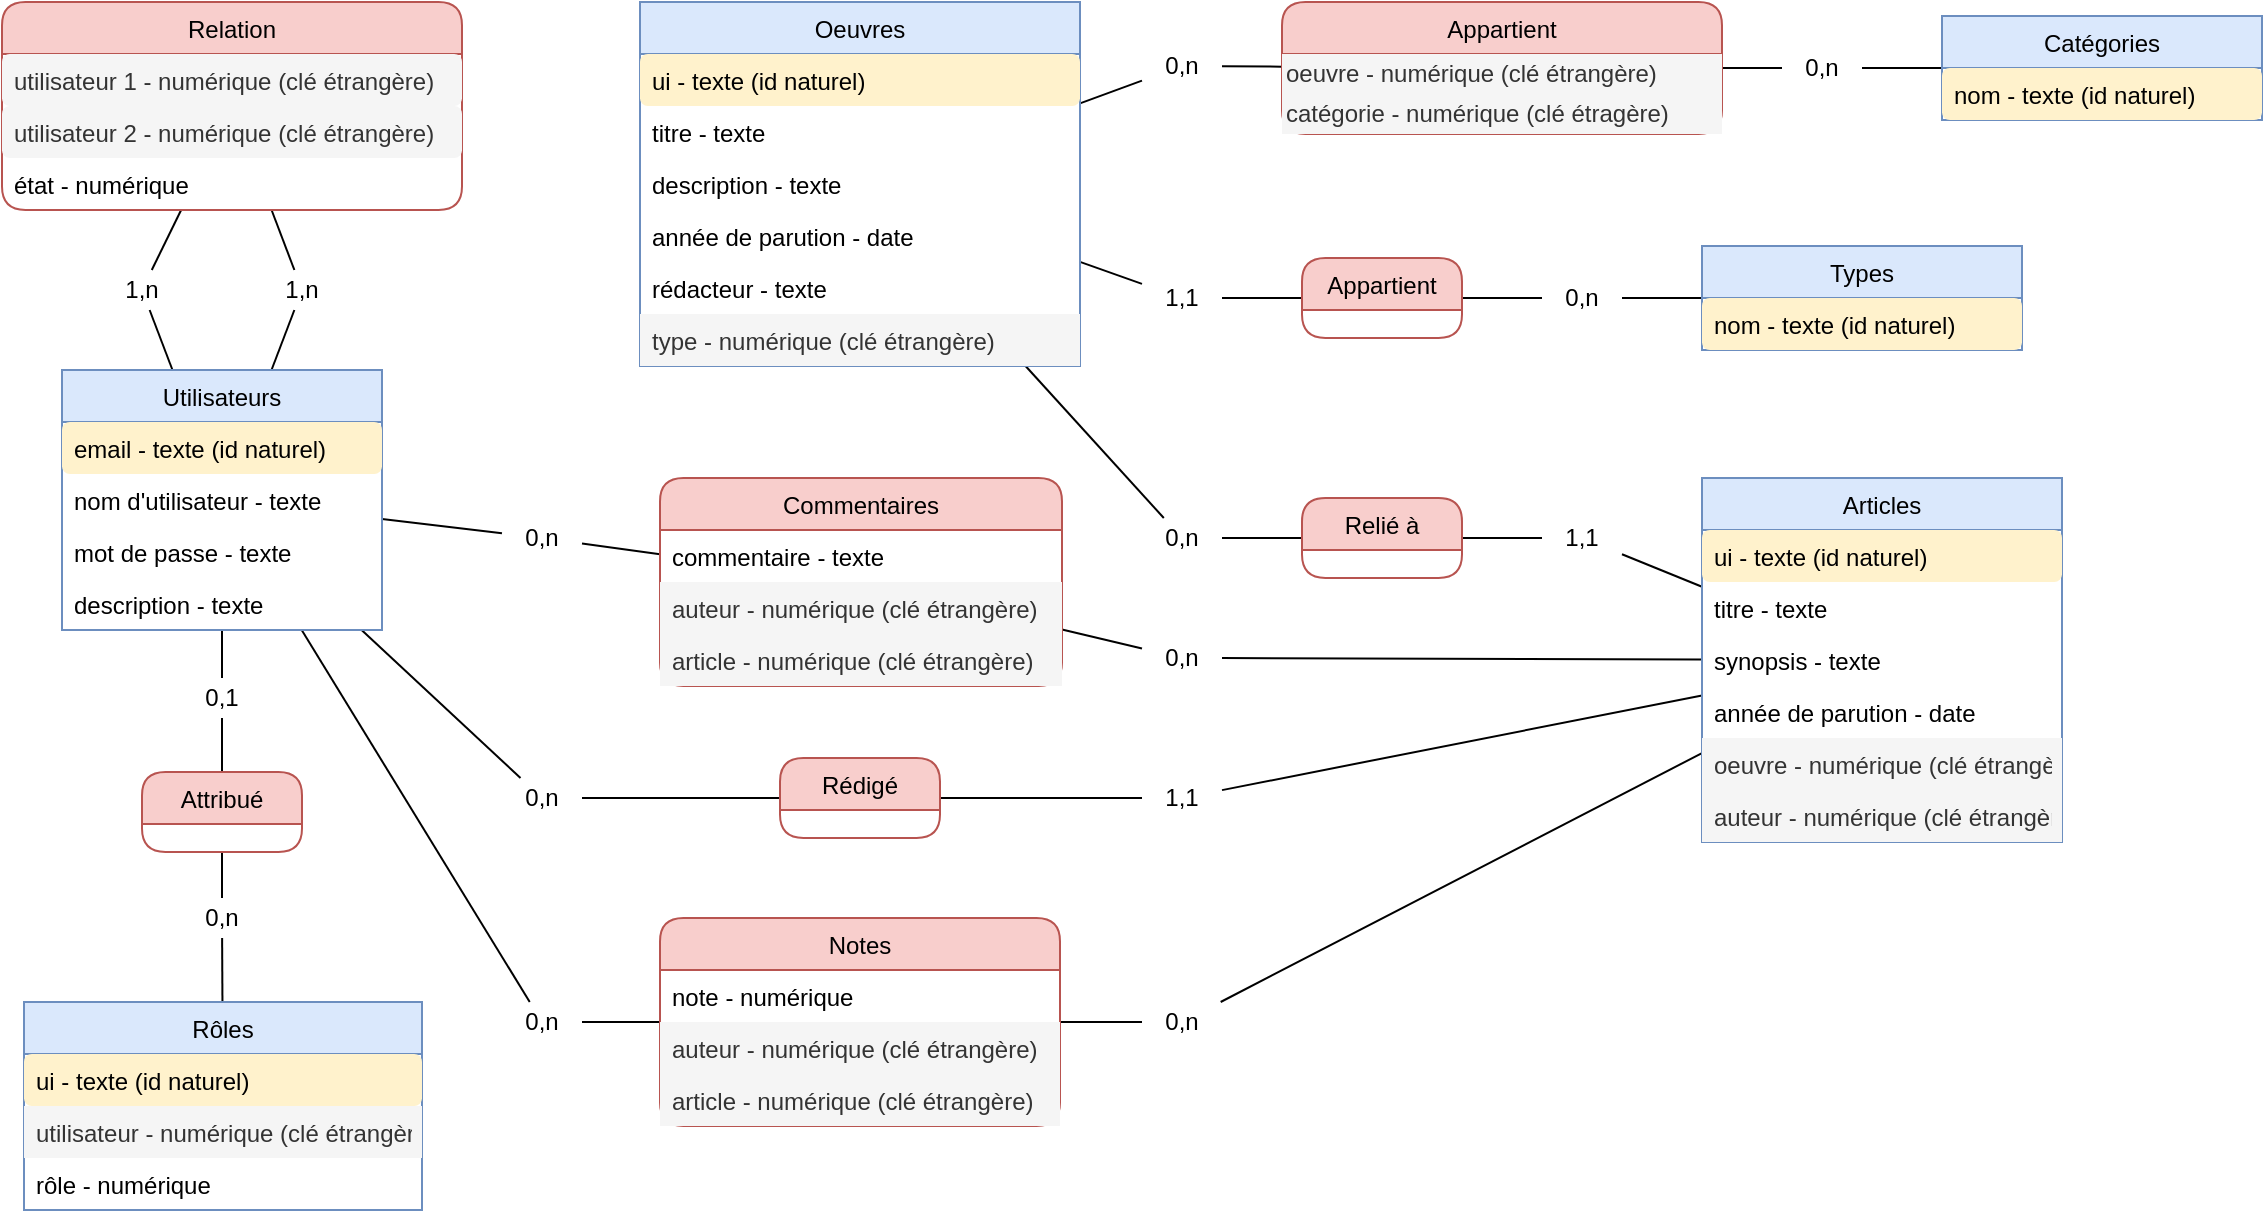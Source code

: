 <mxfile version="12.9.9" type="device"><diagram id="rgYqjdOzjrFk8tCGsVnQ" name="Page-1"><mxGraphModel dx="1810" dy="1343" grid="1" gridSize="10" guides="1" tooltips="1" connect="1" arrows="1" fold="1" page="1" pageScale="1" pageWidth="1169" pageHeight="827" math="0" shadow="0"><root><mxCell id="0"/><mxCell id="1" parent="0"/><mxCell id="88NDeCI2T-r8Wqjc7Tor-28" value="" style="endArrow=none;html=1;noEdgeStyle=1;" parent="1" source="88NDeCI2T-r8Wqjc7Tor-127" target="88NDeCI2T-r8Wqjc7Tor-65" edge="1"><mxGeometry width="50" height="50" relative="1" as="geometry"><mxPoint x="620" y="425.5" as="sourcePoint"/><mxPoint x="670" y="375.5" as="targetPoint"/></mxGeometry></mxCell><mxCell id="88NDeCI2T-r8Wqjc7Tor-29" value="" style="endArrow=none;html=1;noEdgeStyle=1;" parent="1" source="88NDeCI2T-r8Wqjc7Tor-123" target="88NDeCI2T-r8Wqjc7Tor-69" edge="1"><mxGeometry width="50" height="50" relative="1" as="geometry"><mxPoint x="770" y="290.25" as="sourcePoint"/><mxPoint x="930" y="309.75" as="targetPoint"/></mxGeometry></mxCell><mxCell id="88NDeCI2T-r8Wqjc7Tor-30" value="" style="endArrow=none;html=1;noEdgeStyle=1;" parent="1" source="88NDeCI2T-r8Wqjc7Tor-117" target="88NDeCI2T-r8Wqjc7Tor-35" edge="1"><mxGeometry width="50" height="50" relative="1" as="geometry"><mxPoint x="750" y="435.25" as="sourcePoint"/><mxPoint x="840" y="660" as="targetPoint"/></mxGeometry></mxCell><mxCell id="88NDeCI2T-r8Wqjc7Tor-38" value="" style="endArrow=none;html=1;noEdgeStyle=1;" parent="1" source="88NDeCI2T-r8Wqjc7Tor-119" target="88NDeCI2T-r8Wqjc7Tor-35" edge="1"><mxGeometry width="50" height="50" relative="1" as="geometry"><mxPoint x="690" y="561.1" as="sourcePoint"/><mxPoint x="750.458" y="521.5" as="targetPoint"/></mxGeometry></mxCell><mxCell id="88NDeCI2T-r8Wqjc7Tor-41" value="" style="endArrow=none;html=1;noEdgeStyle=1;" parent="1" source="88NDeCI2T-r8Wqjc7Tor-105" target="88NDeCI2T-r8Wqjc7Tor-20" edge="1"><mxGeometry width="50" height="50" relative="1" as="geometry"><mxPoint x="550" y="674.171" as="sourcePoint"/><mxPoint x="326.78" y="489" as="targetPoint"/></mxGeometry></mxCell><mxCell id="88NDeCI2T-r8Wqjc7Tor-42" value="" style="endArrow=none;html=1;noEdgeStyle=1;" parent="1" source="88NDeCI2T-r8Wqjc7Tor-109" target="88NDeCI2T-r8Wqjc7Tor-72" edge="1"><mxGeometry width="50" height="50" relative="1" as="geometry"><mxPoint x="201.08" y="469" as="sourcePoint"/><mxPoint x="208.92" y="515.0" as="targetPoint"/></mxGeometry></mxCell><mxCell id="88NDeCI2T-r8Wqjc7Tor-59" value="" style="endArrow=none;html=1;noEdgeStyle=1;" parent="1" source="88NDeCI2T-r8Wqjc7Tor-89" target="88NDeCI2T-r8Wqjc7Tor-85" edge="1"><mxGeometry width="50" height="50" relative="1" as="geometry"><mxPoint x="270" y="369.0" as="sourcePoint"/><mxPoint x="190" y="373" as="targetPoint"/></mxGeometry></mxCell><mxCell id="88NDeCI2T-r8Wqjc7Tor-68" value="" style="endArrow=none;html=1;noEdgeStyle=1;" parent="1" source="88NDeCI2T-r8Wqjc7Tor-129" target="88NDeCI2T-r8Wqjc7Tor-65" edge="1"><mxGeometry width="50" height="50" relative="1" as="geometry"><mxPoint x="770" y="240.9" as="sourcePoint"/><mxPoint x="850" y="201.3" as="targetPoint"/></mxGeometry></mxCell><mxCell id="88NDeCI2T-r8Wqjc7Tor-71" value="" style="endArrow=none;html=1;noEdgeStyle=1;" parent="1" source="88NDeCI2T-r8Wqjc7Tor-125" target="88NDeCI2T-r8Wqjc7Tor-69" edge="1"><mxGeometry width="50" height="50" relative="1" as="geometry"><mxPoint x="770" y="280.5" as="sourcePoint"/><mxPoint x="850" y="280.5" as="targetPoint"/></mxGeometry></mxCell><mxCell id="88NDeCI2T-r8Wqjc7Tor-74" value="" style="endArrow=none;html=1;noEdgeStyle=1;" parent="1" source="88NDeCI2T-r8Wqjc7Tor-111" target="88NDeCI2T-r8Wqjc7Tor-72" edge="1"><mxGeometry width="50" height="50" relative="1" as="geometry"><mxPoint x="422.5" y="430" as="sourcePoint"/><mxPoint x="457.0" y="499.0" as="targetPoint"/></mxGeometry></mxCell><mxCell id="88NDeCI2T-r8Wqjc7Tor-80" value="" style="endArrow=none;html=1;noEdgeStyle=1;" parent="1" source="88NDeCI2T-r8Wqjc7Tor-115" target="88NDeCI2T-r8Wqjc7Tor-2" edge="1"><mxGeometry width="50" height="50" relative="1" as="geometry"><mxPoint x="550" y="684.0" as="sourcePoint"/><mxPoint x="490" y="729" as="targetPoint"/></mxGeometry></mxCell><mxCell id="88NDeCI2T-r8Wqjc7Tor-83" value="" style="endArrow=none;html=1;noEdgeStyle=1;" parent="1" source="88NDeCI2T-r8Wqjc7Tor-95" target="88NDeCI2T-r8Wqjc7Tor-13" edge="1"><mxGeometry width="50" height="50" relative="1" as="geometry"><mxPoint x="310" y="427" as="sourcePoint"/><mxPoint x="520.625" y="404" as="targetPoint"/></mxGeometry></mxCell><mxCell id="88NDeCI2T-r8Wqjc7Tor-87" value="" style="endArrow=none;html=1;noEdgeStyle=1;" parent="1" source="88NDeCI2T-r8Wqjc7Tor-91" target="88NDeCI2T-r8Wqjc7Tor-85" edge="1"><mxGeometry width="50" height="50" relative="1" as="geometry"><mxPoint x="292.123" y="430" as="sourcePoint"/><mxPoint x="243.151" y="485" as="targetPoint"/></mxGeometry></mxCell><mxCell id="88NDeCI2T-r8Wqjc7Tor-89" value="0,1" style="text;html=1;strokeColor=none;fillColor=none;align=center;verticalAlign=middle;whiteSpace=wrap;rounded=0;" parent="1" vertex="1"><mxGeometry x="720" y="780" width="40" height="20" as="geometry"/></mxCell><mxCell id="88NDeCI2T-r8Wqjc7Tor-90" value="" style="endArrow=none;html=1;noEdgeStyle=1;" parent="1" source="e8f-kxlMk1hAoLejaDmh-24" target="88NDeCI2T-r8Wqjc7Tor-89" edge="1"><mxGeometry width="50" height="50" relative="1" as="geometry"><mxPoint x="260" y="371" as="sourcePoint"/><mxPoint x="180" y="387.0" as="targetPoint"/></mxGeometry></mxCell><mxCell id="88NDeCI2T-r8Wqjc7Tor-91" value="0,n" style="text;html=1;strokeColor=none;fillColor=none;align=center;verticalAlign=middle;whiteSpace=wrap;rounded=0;" parent="1" vertex="1"><mxGeometry x="720" y="890" width="40" height="20" as="geometry"/></mxCell><mxCell id="88NDeCI2T-r8Wqjc7Tor-92" value="" style="endArrow=none;html=1;noEdgeStyle=1;" parent="1" source="88NDeCI2T-r8Wqjc7Tor-54" target="88NDeCI2T-r8Wqjc7Tor-91" edge="1"><mxGeometry width="50" height="50" relative="1" as="geometry"><mxPoint x="20" y="410.6" as="sourcePoint"/><mxPoint x="100" y="400.2" as="targetPoint"/></mxGeometry></mxCell><mxCell id="88NDeCI2T-r8Wqjc7Tor-95" value="0,n" style="text;html=1;strokeColor=none;fillColor=none;align=center;verticalAlign=middle;whiteSpace=wrap;rounded=0;" parent="1" vertex="1"><mxGeometry x="880" y="700" width="40" height="20" as="geometry"/></mxCell><mxCell id="88NDeCI2T-r8Wqjc7Tor-96" value="" style="endArrow=none;html=1;noEdgeStyle=1;" parent="1" source="e8f-kxlMk1hAoLejaDmh-24" target="88NDeCI2T-r8Wqjc7Tor-95" edge="1"><mxGeometry width="50" height="50" relative="1" as="geometry"><mxPoint x="300" y="307.0" as="sourcePoint"/><mxPoint x="220" y="259.0" as="targetPoint"/></mxGeometry></mxCell><mxCell id="88NDeCI2T-r8Wqjc7Tor-99" value="1,n" style="text;html=1;strokeColor=none;fillColor=none;align=center;verticalAlign=middle;whiteSpace=wrap;rounded=0;" parent="1" vertex="1"><mxGeometry x="760" y="576" width="40" height="20" as="geometry"/></mxCell><mxCell id="88NDeCI2T-r8Wqjc7Tor-100" value="" style="endArrow=none;html=1;noEdgeStyle=1;" parent="1" source="e8f-kxlMk1hAoLejaDmh-24" target="88NDeCI2T-r8Wqjc7Tor-99" edge="1"><mxGeometry width="50" height="50" relative="1" as="geometry"><mxPoint x="285.172" y="156" as="sourcePoint"/><mxPoint x="287.551" y="59" as="targetPoint"/><Array as="points"/></mxGeometry></mxCell><mxCell id="88NDeCI2T-r8Wqjc7Tor-101" value="" style="endArrow=none;html=1;noEdgeStyle=1;" parent="1" source="88NDeCI2T-r8Wqjc7Tor-45" target="88NDeCI2T-r8Wqjc7Tor-99" edge="1"><mxGeometry width="50" height="50" relative="1" as="geometry"><mxPoint x="295.932" y="166" as="sourcePoint"/><mxPoint x="266.78" y="123" as="targetPoint"/><Array as="points"/></mxGeometry></mxCell><mxCell id="88NDeCI2T-r8Wqjc7Tor-102" value="1,n" style="text;html=1;strokeColor=none;fillColor=none;align=center;verticalAlign=middle;whiteSpace=wrap;rounded=0;" parent="1" vertex="1"><mxGeometry x="680" y="576" width="40" height="20" as="geometry"/></mxCell><mxCell id="88NDeCI2T-r8Wqjc7Tor-103" value="" style="endArrow=none;html=1;noEdgeStyle=1;" parent="1" source="88NDeCI2T-r8Wqjc7Tor-45" target="88NDeCI2T-r8Wqjc7Tor-102" edge="1"><mxGeometry width="50" height="50" relative="1" as="geometry"><mxPoint x="296.667" y="69" as="sourcePoint"/><mxPoint x="268.333" y="103" as="targetPoint"/><Array as="points"/></mxGeometry></mxCell><mxCell id="88NDeCI2T-r8Wqjc7Tor-104" value="" style="endArrow=none;html=1;noEdgeStyle=1;" parent="1" source="e8f-kxlMk1hAoLejaDmh-24" target="88NDeCI2T-r8Wqjc7Tor-102" edge="1"><mxGeometry width="50" height="50" relative="1" as="geometry"><mxPoint x="377.526" y="69" as="sourcePoint"/><mxPoint x="402.784" y="104" as="targetPoint"/><Array as="points"/></mxGeometry></mxCell><mxCell id="88NDeCI2T-r8Wqjc7Tor-105" value="0,n" style="text;html=1;strokeColor=none;fillColor=none;align=center;verticalAlign=middle;whiteSpace=wrap;rounded=0;" parent="1" vertex="1"><mxGeometry x="880" y="942" width="40" height="20" as="geometry"/></mxCell><mxCell id="88NDeCI2T-r8Wqjc7Tor-106" value="" style="endArrow=none;html=1;noEdgeStyle=1;" parent="1" source="e8f-kxlMk1hAoLejaDmh-24" target="88NDeCI2T-r8Wqjc7Tor-105" edge="1"><mxGeometry width="50" height="50" relative="1" as="geometry"><mxPoint x="380" y="420" as="sourcePoint"/><mxPoint x="380" y="489.0" as="targetPoint"/></mxGeometry></mxCell><mxCell id="88NDeCI2T-r8Wqjc7Tor-109" value="0,n" style="text;html=1;strokeColor=none;fillColor=none;align=center;verticalAlign=middle;whiteSpace=wrap;rounded=0;" parent="1" vertex="1"><mxGeometry x="880" y="830" width="40" height="20" as="geometry"/></mxCell><mxCell id="88NDeCI2T-r8Wqjc7Tor-110" value="" style="endArrow=none;html=1;noEdgeStyle=1;" parent="1" source="e8f-kxlMk1hAoLejaDmh-24" target="88NDeCI2T-r8Wqjc7Tor-109" edge="1"><mxGeometry width="50" height="50" relative="1" as="geometry"><mxPoint x="376.562" y="420" as="sourcePoint"/><mxPoint x="851.946" y="830" as="targetPoint"/></mxGeometry></mxCell><mxCell id="88NDeCI2T-r8Wqjc7Tor-111" value="1,1" style="text;html=1;strokeColor=none;fillColor=none;align=center;verticalAlign=middle;whiteSpace=wrap;rounded=0;" parent="1" vertex="1"><mxGeometry x="1200" y="830" width="40" height="20" as="geometry"/></mxCell><mxCell id="88NDeCI2T-r8Wqjc7Tor-112" value="" style="endArrow=none;html=1;noEdgeStyle=1;" parent="1" source="88NDeCI2T-r8Wqjc7Tor-2" target="88NDeCI2T-r8Wqjc7Tor-111" edge="1"><mxGeometry width="50" height="50" relative="1" as="geometry"><mxPoint x="700" y="642.613" as="sourcePoint"/><mxPoint x="510" y="537.194" as="targetPoint"/></mxGeometry></mxCell><mxCell id="88NDeCI2T-r8Wqjc7Tor-115" value="0,n" style="text;html=1;strokeColor=none;fillColor=none;align=center;verticalAlign=middle;whiteSpace=wrap;rounded=0;" parent="1" vertex="1"><mxGeometry x="1200" y="942" width="40" height="20" as="geometry"/></mxCell><mxCell id="88NDeCI2T-r8Wqjc7Tor-116" value="" style="endArrow=none;html=1;noEdgeStyle=1;" parent="1" source="88NDeCI2T-r8Wqjc7Tor-20" target="88NDeCI2T-r8Wqjc7Tor-115" edge="1"><mxGeometry width="50" height="50" relative="1" as="geometry"><mxPoint x="560" y="668.5" as="sourcePoint"/><mxPoint x="700" y="681.8" as="targetPoint"/></mxGeometry></mxCell><mxCell id="88NDeCI2T-r8Wqjc7Tor-117" value="1,1" style="text;html=1;strokeColor=none;fillColor=none;align=center;verticalAlign=middle;whiteSpace=wrap;rounded=0;" parent="1" vertex="1"><mxGeometry x="1400" y="700" width="40" height="20" as="geometry"/></mxCell><mxCell id="88NDeCI2T-r8Wqjc7Tor-118" value="" style="endArrow=none;html=1;noEdgeStyle=1;" parent="1" source="88NDeCI2T-r8Wqjc7Tor-2" target="88NDeCI2T-r8Wqjc7Tor-117" edge="1"><mxGeometry width="50" height="50" relative="1" as="geometry"><mxPoint x="827.035" y="609" as="sourcePoint"/><mxPoint x="876.482" y="527" as="targetPoint"/></mxGeometry></mxCell><mxCell id="88NDeCI2T-r8Wqjc7Tor-119" value="0,n" style="text;html=1;strokeColor=none;fillColor=none;align=center;verticalAlign=middle;whiteSpace=wrap;rounded=0;" parent="1" vertex="1"><mxGeometry x="1200" y="700" width="40" height="20" as="geometry"/></mxCell><mxCell id="88NDeCI2T-r8Wqjc7Tor-120" value="" style="endArrow=none;html=1;noEdgeStyle=1;" parent="1" source="e8f-kxlMk1hAoLejaDmh-10" target="88NDeCI2T-r8Wqjc7Tor-119" edge="1"><mxGeometry width="50" height="50" relative="1" as="geometry"><mxPoint x="760" y="301.5" as="sourcePoint"/><mxPoint x="840" y="332.5" as="targetPoint"/></mxGeometry></mxCell><mxCell id="88NDeCI2T-r8Wqjc7Tor-123" value="1,1" style="text;html=1;strokeColor=none;fillColor=none;align=center;verticalAlign=middle;whiteSpace=wrap;rounded=0;" parent="1" vertex="1"><mxGeometry x="1200" y="580" width="40" height="20" as="geometry"/></mxCell><mxCell id="88NDeCI2T-r8Wqjc7Tor-124" value="" style="endArrow=none;html=1;noEdgeStyle=1;" parent="1" source="e8f-kxlMk1hAoLejaDmh-10" target="88NDeCI2T-r8Wqjc7Tor-123" edge="1"><mxGeometry width="50" height="50" relative="1" as="geometry"><mxPoint x="760" y="270.5" as="sourcePoint"/><mxPoint x="840" y="270.5" as="targetPoint"/></mxGeometry></mxCell><mxCell id="88NDeCI2T-r8Wqjc7Tor-125" value="0,n" style="text;html=1;strokeColor=none;fillColor=none;align=center;verticalAlign=middle;whiteSpace=wrap;rounded=0;" parent="1" vertex="1"><mxGeometry x="1400" y="580" width="40" height="20" as="geometry"/></mxCell><mxCell id="88NDeCI2T-r8Wqjc7Tor-126" value="" style="endArrow=none;html=1;noEdgeStyle=1;" parent="1" source="e8f-kxlMk1hAoLejaDmh-22" target="88NDeCI2T-r8Wqjc7Tor-125" edge="1"><mxGeometry width="50" height="50" relative="1" as="geometry"><mxPoint x="1000" y="270.5" as="sourcePoint"/><mxPoint x="920" y="270.5" as="targetPoint"/></mxGeometry></mxCell><mxCell id="88NDeCI2T-r8Wqjc7Tor-127" value="0,n" style="text;html=1;strokeColor=none;fillColor=none;align=center;verticalAlign=middle;whiteSpace=wrap;rounded=0;" parent="1" vertex="1"><mxGeometry x="1200" y="464" width="40" height="20" as="geometry"/></mxCell><mxCell id="88NDeCI2T-r8Wqjc7Tor-128" value="" style="endArrow=none;html=1;noEdgeStyle=1;" parent="1" source="e8f-kxlMk1hAoLejaDmh-10" target="88NDeCI2T-r8Wqjc7Tor-127" edge="1"><mxGeometry width="50" height="50" relative="1" as="geometry"><mxPoint x="760" y="238.9" as="sourcePoint"/><mxPoint x="840" y="207.3" as="targetPoint"/></mxGeometry></mxCell><mxCell id="88NDeCI2T-r8Wqjc7Tor-129" value="0,n" style="text;html=1;strokeColor=none;fillColor=none;align=center;verticalAlign=middle;whiteSpace=wrap;rounded=0;" parent="1" vertex="1"><mxGeometry x="1520" y="465" width="40" height="20" as="geometry"/></mxCell><mxCell id="88NDeCI2T-r8Wqjc7Tor-130" value="" style="endArrow=none;html=1;noEdgeStyle=1;" parent="1" source="e8f-kxlMk1hAoLejaDmh-18" target="88NDeCI2T-r8Wqjc7Tor-129" edge="1"><mxGeometry width="50" height="50" relative="1" as="geometry"><mxPoint x="1120" y="191.5" as="sourcePoint"/><mxPoint x="1040" y="191.5" as="targetPoint"/></mxGeometry></mxCell><mxCell id="Q_w0hmcS8CFqG2pp0xsS-3" value="" style="endArrow=none;html=1;noEdgeStyle=1;" edge="1" parent="1" source="Q_w0hmcS8CFqG2pp0xsS-2" target="88NDeCI2T-r8Wqjc7Tor-13"><mxGeometry width="50" height="50" relative="1" as="geometry"><mxPoint x="530" y="440" as="sourcePoint"/><mxPoint x="580" y="390" as="targetPoint"/></mxGeometry></mxCell><mxCell id="Q_w0hmcS8CFqG2pp0xsS-2" value="0,n" style="text;html=1;strokeColor=none;fillColor=none;align=center;verticalAlign=middle;whiteSpace=wrap;rounded=0;" vertex="1" parent="1"><mxGeometry x="1200" y="760" width="40" height="20" as="geometry"/></mxCell><mxCell id="Q_w0hmcS8CFqG2pp0xsS-4" value="" style="endArrow=none;html=1;noEdgeStyle=1;" edge="1" parent="1" source="88NDeCI2T-r8Wqjc7Tor-2" target="Q_w0hmcS8CFqG2pp0xsS-2"><mxGeometry width="50" height="50" relative="1" as="geometry"><mxPoint x="765.584" y="560" as="sourcePoint"/><mxPoint x="707.523" y="489" as="targetPoint"/></mxGeometry></mxCell><mxCell id="88NDeCI2T-r8Wqjc7Tor-69" value="Appartient" style="swimlane;fontStyle=0;childLayout=stackLayout;horizontal=1;startSize=26;fillColor=#f8cecc;horizontalStack=0;resizeParent=1;resizeParentMax=0;resizeLast=0;collapsible=1;marginBottom=0;strokeColor=#b85450;rounded=1;" parent="1" vertex="1"><mxGeometry x="1280" y="570" width="80" height="40" as="geometry"><mxRectangle x="740" y="70" width="90" height="26" as="alternateBounds"/></mxGeometry></mxCell><mxCell id="e8f-kxlMk1hAoLejaDmh-22" value="Types" style="swimlane;fontStyle=0;childLayout=stackLayout;horizontal=1;startSize=26;fillColor=#dae8fc;horizontalStack=0;resizeParent=1;resizeParentMax=0;resizeLast=0;collapsible=1;marginBottom=0;strokeColor=#6c8ebf;rounded=0;" parent="1" vertex="1"><mxGeometry x="1480" y="564" width="160" height="52" as="geometry"/></mxCell><mxCell id="e8f-kxlMk1hAoLejaDmh-23" value="nom - texte (id naturel)" style="text;strokeColor=none;fillColor=#fff2cc;align=left;verticalAlign=top;spacingLeft=4;spacingRight=4;overflow=hidden;rotatable=0;points=[[0,0.5],[1,0.5]];portConstraint=eastwest;rounded=1;" parent="e8f-kxlMk1hAoLejaDmh-22" vertex="1"><mxGeometry y="26" width="160" height="26" as="geometry"/></mxCell><mxCell id="88NDeCI2T-r8Wqjc7Tor-2" value="Articles" style="swimlane;fontStyle=0;childLayout=stackLayout;horizontal=1;startSize=26;fillColor=#dae8fc;horizontalStack=0;resizeParent=1;resizeParentMax=0;resizeLast=0;collapsible=1;marginBottom=0;strokeColor=#6c8ebf;rounded=0;" parent="1" vertex="1"><mxGeometry x="1480" y="680" width="180" height="182" as="geometry"/></mxCell><mxCell id="88NDeCI2T-r8Wqjc7Tor-18" value="ui - texte (id naturel)" style="text;strokeColor=none;fillColor=#fff2cc;align=left;verticalAlign=top;spacingLeft=4;spacingRight=4;overflow=hidden;rotatable=0;points=[[0,0.5],[1,0.5]];portConstraint=eastwest;rounded=1;" parent="88NDeCI2T-r8Wqjc7Tor-2" vertex="1"><mxGeometry y="26" width="180" height="26" as="geometry"/></mxCell><mxCell id="88NDeCI2T-r8Wqjc7Tor-3" value="titre - texte" style="text;strokeColor=none;fillColor=none;align=left;verticalAlign=top;spacingLeft=4;spacingRight=4;overflow=hidden;rotatable=0;points=[[0,0.5],[1,0.5]];portConstraint=eastwest;" parent="88NDeCI2T-r8Wqjc7Tor-2" vertex="1"><mxGeometry y="52" width="180" height="26" as="geometry"/></mxCell><mxCell id="88NDeCI2T-r8Wqjc7Tor-4" value="synopsis - texte" style="text;strokeColor=none;fillColor=none;align=left;verticalAlign=top;spacingLeft=4;spacingRight=4;overflow=hidden;rotatable=0;points=[[0,0.5],[1,0.5]];portConstraint=eastwest;" parent="88NDeCI2T-r8Wqjc7Tor-2" vertex="1"><mxGeometry y="78" width="180" height="26" as="geometry"/></mxCell><mxCell id="88NDeCI2T-r8Wqjc7Tor-12" value="année de parution - date" style="text;strokeColor=none;fillColor=none;align=left;verticalAlign=top;spacingLeft=4;spacingRight=4;overflow=hidden;rotatable=0;points=[[0,0.5],[1,0.5]];portConstraint=eastwest;" parent="88NDeCI2T-r8Wqjc7Tor-2" vertex="1"><mxGeometry y="104" width="180" height="26" as="geometry"/></mxCell><mxCell id="88NDeCI2T-r8Wqjc7Tor-8" value="oeuvre - numérique (clé étrangère)" style="text;strokeColor=none;fillColor=#f5f5f5;align=left;verticalAlign=top;spacingLeft=4;spacingRight=4;overflow=hidden;rotatable=0;points=[[0,0.5],[1,0.5]];portConstraint=eastwest;fontColor=#333333;" parent="88NDeCI2T-r8Wqjc7Tor-2" vertex="1"><mxGeometry y="130" width="180" height="26" as="geometry"/></mxCell><mxCell id="88NDeCI2T-r8Wqjc7Tor-122" value="auteur - numérique (clé étrangère)" style="text;strokeColor=none;fillColor=#f5f5f5;align=left;verticalAlign=top;spacingLeft=4;spacingRight=4;overflow=hidden;rotatable=0;points=[[0,0.5],[1,0.5]];portConstraint=eastwest;fontColor=#333333;" parent="88NDeCI2T-r8Wqjc7Tor-2" vertex="1"><mxGeometry y="156" width="180" height="26" as="geometry"/></mxCell><mxCell id="88NDeCI2T-r8Wqjc7Tor-35" value="Relié à" style="swimlane;fontStyle=0;childLayout=stackLayout;horizontal=1;startSize=26;fillColor=#f8cecc;horizontalStack=0;resizeParent=1;resizeParentMax=0;resizeLast=0;collapsible=1;marginBottom=0;strokeColor=#b85450;rounded=1;" parent="1" vertex="1"><mxGeometry x="1280" y="690" width="80" height="40" as="geometry"/></mxCell><mxCell id="e8f-kxlMk1hAoLejaDmh-10" value="Oeuvres" style="swimlane;fontStyle=0;childLayout=stackLayout;horizontal=1;startSize=26;fillColor=#dae8fc;horizontalStack=0;resizeParent=1;resizeParentMax=0;resizeLast=0;collapsible=1;marginBottom=0;strokeColor=#6c8ebf;rounded=0;" parent="1" vertex="1"><mxGeometry x="949" y="442" width="220" height="182" as="geometry"/></mxCell><mxCell id="88NDeCI2T-r8Wqjc7Tor-19" value="ui - texte (id naturel)" style="text;strokeColor=none;fillColor=#fff2cc;align=left;verticalAlign=top;spacingLeft=4;spacingRight=4;overflow=hidden;rotatable=0;points=[[0,0.5],[1,0.5]];portConstraint=eastwest;rounded=1;" parent="e8f-kxlMk1hAoLejaDmh-10" vertex="1"><mxGeometry y="26" width="220" height="26" as="geometry"/></mxCell><mxCell id="e8f-kxlMk1hAoLejaDmh-11" value="titre - texte" style="text;strokeColor=none;fillColor=none;align=left;verticalAlign=top;spacingLeft=4;spacingRight=4;overflow=hidden;rotatable=0;points=[[0,0.5],[1,0.5]];portConstraint=eastwest;" parent="e8f-kxlMk1hAoLejaDmh-10" vertex="1"><mxGeometry y="52" width="220" height="26" as="geometry"/></mxCell><mxCell id="e8f-kxlMk1hAoLejaDmh-12" value="description - texte" style="text;strokeColor=none;fillColor=none;align=left;verticalAlign=top;spacingLeft=4;spacingRight=4;overflow=hidden;rotatable=0;points=[[0,0.5],[1,0.5]];portConstraint=eastwest;" parent="e8f-kxlMk1hAoLejaDmh-10" vertex="1"><mxGeometry y="78" width="220" height="26" as="geometry"/></mxCell><mxCell id="88NDeCI2T-r8Wqjc7Tor-10" value="année de parution - date" style="text;strokeColor=none;fillColor=none;align=left;verticalAlign=top;spacingLeft=4;spacingRight=4;overflow=hidden;rotatable=0;points=[[0,0.5],[1,0.5]];portConstraint=eastwest;" parent="e8f-kxlMk1hAoLejaDmh-10" vertex="1"><mxGeometry y="104" width="220" height="26" as="geometry"/></mxCell><mxCell id="e8f-kxlMk1hAoLejaDmh-16" value="rédacteur - texte" style="text;strokeColor=none;fillColor=none;align=left;verticalAlign=top;spacingLeft=4;spacingRight=4;overflow=hidden;rotatable=0;points=[[0,0.5],[1,0.5]];portConstraint=eastwest;" parent="e8f-kxlMk1hAoLejaDmh-10" vertex="1"><mxGeometry y="130" width="220" height="26" as="geometry"/></mxCell><mxCell id="88NDeCI2T-r8Wqjc7Tor-27" value="type - numérique (clé étrangère)" style="text;strokeColor=none;fillColor=#f5f5f5;align=left;verticalAlign=top;spacingLeft=4;spacingRight=4;overflow=hidden;rotatable=0;points=[[0,0.5],[1,0.5]];portConstraint=eastwest;fontColor=#333333;" parent="e8f-kxlMk1hAoLejaDmh-10" vertex="1"><mxGeometry y="156" width="220" height="26" as="geometry"/></mxCell><mxCell id="88NDeCI2T-r8Wqjc7Tor-72" value="Rédigé" style="swimlane;fontStyle=0;childLayout=stackLayout;horizontal=1;startSize=26;fillColor=#f8cecc;horizontalStack=0;resizeParent=1;resizeParentMax=0;resizeLast=0;collapsible=1;marginBottom=0;strokeColor=#b85450;rounded=1;" parent="1" vertex="1"><mxGeometry x="1019" y="820" width="80" height="40" as="geometry"><mxRectangle x="740" y="70" width="90" height="26" as="alternateBounds"/></mxGeometry></mxCell><mxCell id="88NDeCI2T-r8Wqjc7Tor-20" value="Notes" style="swimlane;fontStyle=0;childLayout=stackLayout;horizontal=1;startSize=26;fillColor=#f8cecc;horizontalStack=0;resizeParent=1;resizeParentMax=0;resizeLast=0;collapsible=1;marginBottom=0;strokeColor=#b85450;rounded=1;" parent="1" vertex="1"><mxGeometry x="959" y="900" width="200" height="104" as="geometry"/></mxCell><mxCell id="88NDeCI2T-r8Wqjc7Tor-21" value="note - numérique" style="text;strokeColor=none;fillColor=none;align=left;verticalAlign=top;spacingLeft=4;spacingRight=4;overflow=hidden;rotatable=0;points=[[0,0.5],[1,0.5]];portConstraint=eastwest;" parent="88NDeCI2T-r8Wqjc7Tor-20" vertex="1"><mxGeometry y="26" width="200" height="26" as="geometry"/></mxCell><mxCell id="88NDeCI2T-r8Wqjc7Tor-22" value="auteur - numérique (clé étrangère)" style="text;strokeColor=none;fillColor=#f5f5f5;align=left;verticalAlign=top;spacingLeft=4;spacingRight=4;overflow=hidden;rotatable=0;points=[[0,0.5],[1,0.5]];portConstraint=eastwest;fontColor=#333333;" parent="88NDeCI2T-r8Wqjc7Tor-20" vertex="1"><mxGeometry y="52" width="200" height="26" as="geometry"/></mxCell><mxCell id="88NDeCI2T-r8Wqjc7Tor-24" value="article - numérique (clé étrangère)" style="text;strokeColor=none;fillColor=#f5f5f5;align=left;verticalAlign=top;spacingLeft=4;spacingRight=4;overflow=hidden;rotatable=0;points=[[0,0.5],[1,0.5]];portConstraint=eastwest;fontColor=#333333;" parent="88NDeCI2T-r8Wqjc7Tor-20" vertex="1"><mxGeometry y="78" width="200" height="26" as="geometry"/></mxCell><mxCell id="e8f-kxlMk1hAoLejaDmh-24" value="Utilisateurs" style="swimlane;fontStyle=0;childLayout=stackLayout;horizontal=1;startSize=26;fillColor=#dae8fc;horizontalStack=0;resizeParent=1;resizeParentMax=0;resizeLast=0;collapsible=1;marginBottom=0;strokeColor=#6c8ebf;rounded=0;" parent="1" vertex="1"><mxGeometry x="660" y="626" width="160" height="130" as="geometry"/></mxCell><mxCell id="88NDeCI2T-r8Wqjc7Tor-1" value="email - texte (id naturel)" style="text;strokeColor=none;fillColor=#fff2cc;align=left;verticalAlign=top;spacingLeft=4;spacingRight=4;overflow=hidden;rotatable=0;points=[[0,0.5],[1,0.5]];portConstraint=eastwest;rounded=1;" parent="e8f-kxlMk1hAoLejaDmh-24" vertex="1"><mxGeometry y="26" width="160" height="26" as="geometry"/></mxCell><mxCell id="e8f-kxlMk1hAoLejaDmh-25" value="nom d'utilisateur - texte" style="text;strokeColor=none;fillColor=none;align=left;verticalAlign=top;spacingLeft=4;spacingRight=4;overflow=hidden;rotatable=0;points=[[0,0.5],[1,0.5]];portConstraint=eastwest;" parent="e8f-kxlMk1hAoLejaDmh-24" vertex="1"><mxGeometry y="52" width="160" height="26" as="geometry"/></mxCell><mxCell id="e8f-kxlMk1hAoLejaDmh-26" value="mot de passe - texte" style="text;strokeColor=none;fillColor=none;align=left;verticalAlign=top;spacingLeft=4;spacingRight=4;overflow=hidden;rotatable=0;points=[[0,0.5],[1,0.5]];portConstraint=eastwest;" parent="e8f-kxlMk1hAoLejaDmh-24" vertex="1"><mxGeometry y="78" width="160" height="26" as="geometry"/></mxCell><mxCell id="e8f-kxlMk1hAoLejaDmh-27" value="description - texte" style="text;strokeColor=none;fillColor=none;align=left;verticalAlign=top;spacingLeft=4;spacingRight=4;overflow=hidden;rotatable=0;points=[[0,0.5],[1,0.5]];portConstraint=eastwest;" parent="e8f-kxlMk1hAoLejaDmh-24" vertex="1"><mxGeometry y="104" width="160" height="26" as="geometry"/></mxCell><mxCell id="88NDeCI2T-r8Wqjc7Tor-85" value="Attribué" style="swimlane;fontStyle=0;childLayout=stackLayout;horizontal=1;startSize=26;fillColor=#f8cecc;horizontalStack=0;resizeParent=1;resizeParentMax=0;resizeLast=0;collapsible=1;marginBottom=0;strokeColor=#b85450;rounded=1;" parent="1" vertex="1"><mxGeometry x="700" y="827" width="80" height="40" as="geometry"><mxRectangle x="740" y="70" width="90" height="26" as="alternateBounds"/></mxGeometry></mxCell><mxCell id="88NDeCI2T-r8Wqjc7Tor-54" value="Rôles" style="swimlane;fontStyle=0;childLayout=stackLayout;horizontal=1;startSize=26;fillColor=#dae8fc;horizontalStack=0;resizeParent=1;resizeParentMax=0;resizeLast=0;collapsible=1;marginBottom=0;strokeColor=#6c8ebf;rounded=0;" parent="1" vertex="1"><mxGeometry x="641" y="942" width="199" height="104" as="geometry"/></mxCell><mxCell id="88NDeCI2T-r8Wqjc7Tor-60" value="ui - texte (id naturel)" style="text;strokeColor=none;fillColor=#fff2cc;align=left;verticalAlign=top;spacingLeft=4;spacingRight=4;overflow=hidden;rotatable=0;points=[[0,0.5],[1,0.5]];portConstraint=eastwest;rounded=1;" parent="88NDeCI2T-r8Wqjc7Tor-54" vertex="1"><mxGeometry y="26" width="199" height="26" as="geometry"/></mxCell><mxCell id="88NDeCI2T-r8Wqjc7Tor-55" value="utilisateur - numérique (clé étrangère)" style="text;strokeColor=none;fillColor=#f5f5f5;align=left;verticalAlign=top;spacingLeft=4;spacingRight=4;overflow=hidden;rotatable=0;points=[[0,0.5],[1,0.5]];portConstraint=eastwest;fontColor=#333333;" parent="88NDeCI2T-r8Wqjc7Tor-54" vertex="1"><mxGeometry y="52" width="199" height="26" as="geometry"/></mxCell><mxCell id="88NDeCI2T-r8Wqjc7Tor-57" value="rôle - numérique" style="text;strokeColor=none;fillColor=none;align=left;verticalAlign=top;spacingLeft=4;spacingRight=4;overflow=hidden;rotatable=0;points=[[0,0.5],[1,0.5]];portConstraint=eastwest;" parent="88NDeCI2T-r8Wqjc7Tor-54" vertex="1"><mxGeometry y="78" width="199" height="26" as="geometry"/></mxCell><mxCell id="88NDeCI2T-r8Wqjc7Tor-13" value="Commentaires" style="swimlane;fontStyle=0;childLayout=stackLayout;horizontal=1;startSize=26;fillColor=#f8cecc;horizontalStack=0;resizeParent=1;resizeParentMax=0;resizeLast=0;collapsible=1;marginBottom=0;strokeColor=#b85450;rounded=1;" parent="1" vertex="1"><mxGeometry x="959" y="680" width="201" height="104" as="geometry"/></mxCell><mxCell id="88NDeCI2T-r8Wqjc7Tor-14" value="commentaire - texte" style="text;strokeColor=none;fillColor=none;align=left;verticalAlign=top;spacingLeft=4;spacingRight=4;overflow=hidden;rotatable=0;points=[[0,0.5],[1,0.5]];portConstraint=eastwest;" parent="88NDeCI2T-r8Wqjc7Tor-13" vertex="1"><mxGeometry y="26" width="201" height="26" as="geometry"/></mxCell><mxCell id="88NDeCI2T-r8Wqjc7Tor-15" value="auteur - numérique (clé étrangère)" style="text;align=left;verticalAlign=top;spacingLeft=4;spacingRight=4;overflow=hidden;rotatable=0;points=[[0,0.5],[1,0.5]];portConstraint=eastwest;fillColor=#f5f5f5;strokeColor=none;fontColor=#333333;" parent="88NDeCI2T-r8Wqjc7Tor-13" vertex="1"><mxGeometry y="52" width="201" height="26" as="geometry"/></mxCell><mxCell id="88NDeCI2T-r8Wqjc7Tor-17" value="article - numérique (clé étrangère)" style="text;strokeColor=none;fillColor=#f5f5f5;align=left;verticalAlign=top;spacingLeft=4;spacingRight=4;overflow=hidden;rotatable=0;points=[[0,0.5],[1,0.5]];portConstraint=eastwest;fontColor=#333333;" parent="88NDeCI2T-r8Wqjc7Tor-13" vertex="1"><mxGeometry y="78" width="201" height="26" as="geometry"/></mxCell><mxCell id="88NDeCI2T-r8Wqjc7Tor-45" value="Relation" style="swimlane;fontStyle=0;childLayout=stackLayout;horizontal=1;startSize=26;fillColor=#f8cecc;horizontalStack=0;resizeParent=1;resizeParentMax=0;resizeLast=0;collapsible=1;marginBottom=0;strokeColor=#b85450;rounded=1;" parent="1" vertex="1"><mxGeometry x="630" y="442" width="230" height="104" as="geometry"/></mxCell><mxCell id="88NDeCI2T-r8Wqjc7Tor-46" value="utilisateur 1 - numérique (clé étrangère)" style="text;strokeColor=none;fillColor=#f5f5f5;align=left;verticalAlign=top;spacingLeft=4;spacingRight=4;overflow=hidden;rotatable=0;points=[[0,0.5],[1,0.5]];portConstraint=eastwest;rounded=1;fontColor=#333333;" parent="88NDeCI2T-r8Wqjc7Tor-45" vertex="1"><mxGeometry y="26" width="230" height="26" as="geometry"/></mxCell><mxCell id="88NDeCI2T-r8Wqjc7Tor-47" value="utilisateur 2 - numérique (clé étrangère)" style="text;strokeColor=none;fillColor=#f5f5f5;align=left;verticalAlign=top;spacingLeft=4;spacingRight=4;overflow=hidden;rotatable=0;points=[[0,0.5],[1,0.5]];portConstraint=eastwest;rounded=1;fontColor=#333333;" parent="88NDeCI2T-r8Wqjc7Tor-45" vertex="1"><mxGeometry y="52" width="230" height="26" as="geometry"/></mxCell><mxCell id="88NDeCI2T-r8Wqjc7Tor-48" value="état - numérique" style="text;align=left;verticalAlign=top;spacingLeft=4;spacingRight=4;overflow=hidden;rotatable=0;points=[[0,0.5],[1,0.5]];portConstraint=eastwest;rounded=1;" parent="88NDeCI2T-r8Wqjc7Tor-45" vertex="1"><mxGeometry y="78" width="230" height="26" as="geometry"/></mxCell><mxCell id="88NDeCI2T-r8Wqjc7Tor-65" value="Appartient" style="swimlane;fontStyle=0;childLayout=stackLayout;horizontal=1;startSize=26;fillColor=#f8cecc;horizontalStack=0;resizeParent=1;resizeParentMax=0;resizeLast=0;collapsible=1;marginBottom=0;strokeColor=#b85450;rounded=1;" parent="1" vertex="1"><mxGeometry x="1270" y="442" width="220" height="66" as="geometry"><mxRectangle x="740" y="70" width="90" height="26" as="alternateBounds"/></mxGeometry></mxCell><mxCell id="Q_w0hmcS8CFqG2pp0xsS-12" value="oeuvre - numérique (clé étrangère)" style="text;html=1;align=left;verticalAlign=middle;resizable=0;points=[];autosize=1;fillColor=#f5f5f5;strokeColor=none;fontColor=#333333;" vertex="1" parent="88NDeCI2T-r8Wqjc7Tor-65"><mxGeometry y="26" width="220" height="20" as="geometry"/></mxCell><mxCell id="Q_w0hmcS8CFqG2pp0xsS-13" value="catégorie - numérique (clé étragère)" style="text;html=1;align=left;verticalAlign=middle;resizable=0;points=[];autosize=1;fillColor=#f5f5f5;strokeColor=none;fontColor=#333333;" vertex="1" parent="88NDeCI2T-r8Wqjc7Tor-65"><mxGeometry y="46" width="220" height="20" as="geometry"/></mxCell><mxCell id="e8f-kxlMk1hAoLejaDmh-18" value="Catégories" style="swimlane;fontStyle=0;childLayout=stackLayout;horizontal=1;startSize=26;fillColor=#dae8fc;horizontalStack=0;resizeParent=1;resizeParentMax=0;resizeLast=0;collapsible=1;marginBottom=0;strokeColor=#6c8ebf;rounded=0;" parent="1" vertex="1"><mxGeometry x="1600" y="449" width="160" height="52" as="geometry"/></mxCell><mxCell id="e8f-kxlMk1hAoLejaDmh-19" value="nom - texte (id naturel)" style="text;strokeColor=none;fillColor=#fff2cc;align=left;verticalAlign=top;spacingLeft=4;spacingRight=4;overflow=hidden;rotatable=0;points=[[0,0.5],[1,0.5]];portConstraint=eastwest;rounded=1;" parent="e8f-kxlMk1hAoLejaDmh-18" vertex="1"><mxGeometry y="26" width="160" height="26" as="geometry"/></mxCell></root></mxGraphModel></diagram></mxfile>